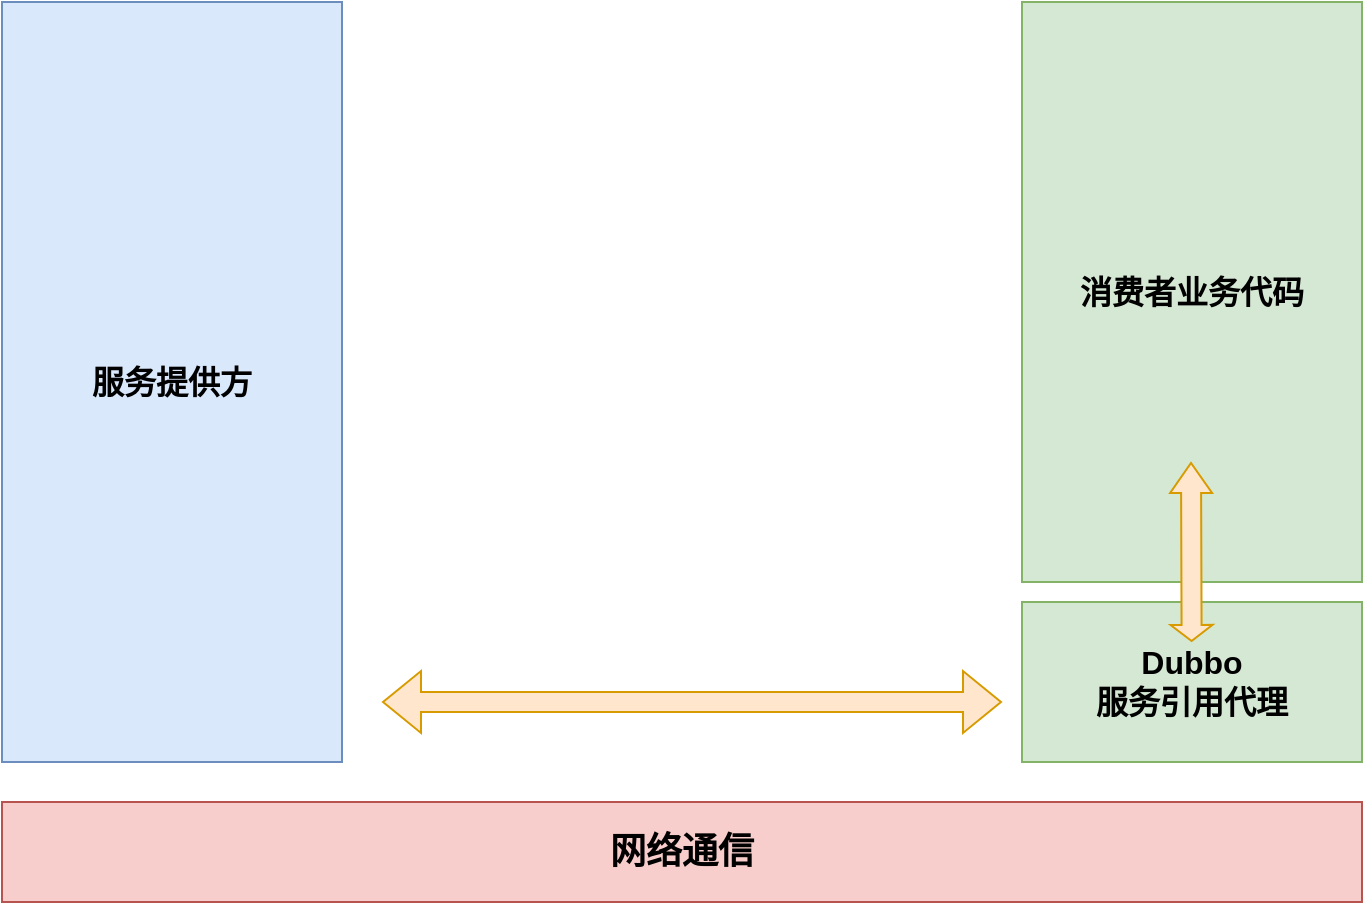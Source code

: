 <mxfile version="21.6.2" type="github">
  <diagram name="第 1 页" id="TSSOjhJwj265NMnCWxh3">
    <mxGraphModel dx="1434" dy="708" grid="1" gridSize="10" guides="1" tooltips="1" connect="1" arrows="1" fold="1" page="1" pageScale="1" pageWidth="827" pageHeight="1169" math="0" shadow="0">
      <root>
        <mxCell id="0" />
        <mxCell id="1" parent="0" />
        <mxCell id="5q37xv5aRz3Y1Pb-v7Yq-1" value="服务提供方" style="rounded=0;whiteSpace=wrap;html=1;fillColor=#dae8fc;strokeColor=#6c8ebf;fontStyle=1;fontSize=16;" vertex="1" parent="1">
          <mxGeometry x="80" y="120" width="170" height="380" as="geometry" />
        </mxCell>
        <mxCell id="5q37xv5aRz3Y1Pb-v7Yq-2" value="&lt;b&gt;&lt;font style=&quot;font-size: 18px;&quot;&gt;网络通信&lt;/font&gt;&lt;/b&gt;" style="rounded=0;whiteSpace=wrap;html=1;fillColor=#f8cecc;strokeColor=#b85450;" vertex="1" parent="1">
          <mxGeometry x="80" y="520" width="680" height="50" as="geometry" />
        </mxCell>
        <mxCell id="5q37xv5aRz3Y1Pb-v7Yq-3" value="消费者业务代码" style="rounded=0;whiteSpace=wrap;html=1;fillColor=#d5e8d4;strokeColor=#82b366;fontStyle=1;fontSize=16;" vertex="1" parent="1">
          <mxGeometry x="590" y="120" width="170" height="290" as="geometry" />
        </mxCell>
        <mxCell id="5q37xv5aRz3Y1Pb-v7Yq-4" value="&lt;b style=&quot;font-size: 16px;&quot;&gt;Dubbo&lt;br&gt;服务引用代理&lt;/b&gt;" style="rounded=0;whiteSpace=wrap;html=1;fillColor=#d5e8d4;strokeColor=#82b366;" vertex="1" parent="1">
          <mxGeometry x="590" y="420" width="170" height="80" as="geometry" />
        </mxCell>
        <mxCell id="5q37xv5aRz3Y1Pb-v7Yq-6" value="" style="shape=flexArrow;endArrow=classic;startArrow=classic;html=1;rounded=0;fillColor=#ffe6cc;strokeColor=#d79b00;" edge="1" parent="1">
          <mxGeometry width="100" height="100" relative="1" as="geometry">
            <mxPoint x="270" y="470" as="sourcePoint" />
            <mxPoint x="580" y="470" as="targetPoint" />
          </mxGeometry>
        </mxCell>
        <mxCell id="5q37xv5aRz3Y1Pb-v7Yq-7" value="" style="shape=flexArrow;endArrow=classic;startArrow=classic;html=1;rounded=0;endWidth=10;endSize=4.66;startWidth=10;startSize=2.35;fillColor=#ffe6cc;strokeColor=#d79b00;" edge="1" parent="1">
          <mxGeometry width="100" height="100" relative="1" as="geometry">
            <mxPoint x="674.813" y="440.02" as="sourcePoint" />
            <mxPoint x="674.5" y="350" as="targetPoint" />
          </mxGeometry>
        </mxCell>
      </root>
    </mxGraphModel>
  </diagram>
</mxfile>
